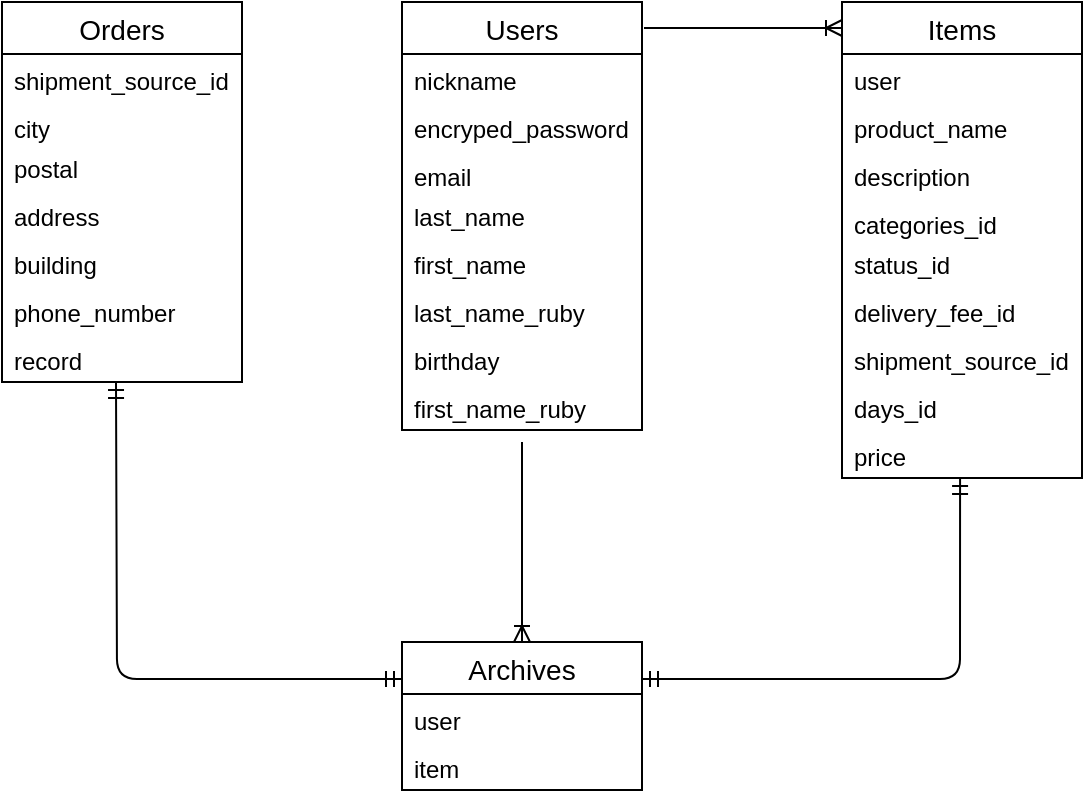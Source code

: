 <mxfile>
    <diagram id="RSz1pFfvVe4QZfUvA9tp" name="ページ1">
        <mxGraphModel dx="856" dy="515" grid="1" gridSize="10" guides="1" tooltips="1" connect="1" arrows="1" fold="1" page="1" pageScale="1" pageWidth="850" pageHeight="1100" math="0" shadow="0">
            <root>
                <mxCell id="0"/>
                <mxCell id="1" parent="0"/>
                <mxCell id="3" value="Users" style="swimlane;fontStyle=0;childLayout=stackLayout;horizontal=1;startSize=26;horizontalStack=0;resizeParent=1;resizeParentMax=0;resizeLast=0;collapsible=1;marginBottom=0;align=center;fontSize=14;" parent="1" vertex="1">
                    <mxGeometry x="220" y="120" width="120" height="214" as="geometry">
                        <mxRectangle x="40" y="200" width="50" height="26" as="alternateBounds"/>
                    </mxGeometry>
                </mxCell>
                <mxCell id="4" value="nickname" style="text;strokeColor=none;fillColor=none;spacingLeft=4;spacingRight=4;overflow=hidden;rotatable=0;points=[[0,0.5],[1,0.5]];portConstraint=eastwest;fontSize=12;" parent="3" vertex="1">
                    <mxGeometry y="26" width="120" height="24" as="geometry"/>
                </mxCell>
                <mxCell id="6" value="encryped_password" style="text;strokeColor=none;fillColor=none;spacingLeft=4;spacingRight=4;overflow=hidden;rotatable=0;points=[[0,0.5],[1,0.5]];portConstraint=eastwest;fontSize=12;" parent="3" vertex="1">
                    <mxGeometry y="50" width="120" height="24" as="geometry"/>
                </mxCell>
                <mxCell id="5" value="email" style="text;strokeColor=none;fillColor=none;spacingLeft=4;spacingRight=4;overflow=hidden;rotatable=0;points=[[0,0.5],[1,0.5]];portConstraint=eastwest;fontSize=12;" parent="3" vertex="1">
                    <mxGeometry y="74" width="120" height="20" as="geometry"/>
                </mxCell>
                <mxCell id="9" value="last_name" style="text;strokeColor=none;fillColor=none;spacingLeft=4;spacingRight=4;overflow=hidden;rotatable=0;points=[[0,0.5],[1,0.5]];portConstraint=eastwest;fontSize=12;" parent="3" vertex="1">
                    <mxGeometry y="94" width="120" height="24" as="geometry"/>
                </mxCell>
                <mxCell id="67" value="first_name" style="text;strokeColor=none;fillColor=none;spacingLeft=4;spacingRight=4;overflow=hidden;rotatable=0;points=[[0,0.5],[1,0.5]];portConstraint=eastwest;fontSize=12;" parent="3" vertex="1">
                    <mxGeometry y="118" width="120" height="24" as="geometry"/>
                </mxCell>
                <mxCell id="10" value="last_name_ruby" style="text;strokeColor=none;fillColor=none;spacingLeft=4;spacingRight=4;overflow=hidden;rotatable=0;points=[[0,0.5],[1,0.5]];portConstraint=eastwest;fontSize=12;" parent="3" vertex="1">
                    <mxGeometry y="142" width="120" height="24" as="geometry"/>
                </mxCell>
                <mxCell id="11" value="birthday" style="text;strokeColor=none;fillColor=none;spacingLeft=4;spacingRight=4;overflow=hidden;rotatable=0;points=[[0,0.5],[1,0.5]];portConstraint=eastwest;fontSize=12;" parent="3" vertex="1">
                    <mxGeometry y="166" width="120" height="24" as="geometry"/>
                </mxCell>
                <mxCell id="68" value="first_name_ruby" style="text;strokeColor=none;fillColor=none;spacingLeft=4;spacingRight=4;overflow=hidden;rotatable=0;points=[[0,0.5],[1,0.5]];portConstraint=eastwest;fontSize=12;" parent="3" vertex="1">
                    <mxGeometry y="190" width="120" height="24" as="geometry"/>
                </mxCell>
                <mxCell id="12" value="Items" style="swimlane;fontStyle=0;childLayout=stackLayout;horizontal=1;startSize=26;horizontalStack=0;resizeParent=1;resizeParentMax=0;resizeLast=0;collapsible=1;marginBottom=0;align=center;fontSize=14;" parent="1" vertex="1">
                    <mxGeometry x="440" y="120" width="120" height="238" as="geometry">
                        <mxRectangle x="40" y="200" width="50" height="26" as="alternateBounds"/>
                    </mxGeometry>
                </mxCell>
                <mxCell id="44" value="user" style="text;strokeColor=none;fillColor=none;spacingLeft=4;spacingRight=4;overflow=hidden;rotatable=0;points=[[0,0.5],[1,0.5]];portConstraint=eastwest;fontSize=12;" parent="12" vertex="1">
                    <mxGeometry y="26" width="120" height="24" as="geometry"/>
                </mxCell>
                <mxCell id="13" value="product_name" style="text;strokeColor=none;fillColor=none;spacingLeft=4;spacingRight=4;overflow=hidden;rotatable=0;points=[[0,0.5],[1,0.5]];portConstraint=eastwest;fontSize=12;" parent="12" vertex="1">
                    <mxGeometry y="50" width="120" height="24" as="geometry"/>
                </mxCell>
                <mxCell id="14" value="description" style="text;strokeColor=none;fillColor=none;spacingLeft=4;spacingRight=4;overflow=hidden;rotatable=0;points=[[0,0.5],[1,0.5]];portConstraint=eastwest;fontSize=12;" parent="12" vertex="1">
                    <mxGeometry y="74" width="120" height="24" as="geometry"/>
                </mxCell>
                <mxCell id="15" value="categories_id" style="text;strokeColor=none;fillColor=none;spacingLeft=4;spacingRight=4;overflow=hidden;rotatable=0;points=[[0,0.5],[1,0.5]];portConstraint=eastwest;fontSize=12;" parent="12" vertex="1">
                    <mxGeometry y="98" width="120" height="20" as="geometry"/>
                </mxCell>
                <mxCell id="16" value="status_id" style="text;strokeColor=none;fillColor=none;spacingLeft=4;spacingRight=4;overflow=hidden;rotatable=0;points=[[0,0.5],[1,0.5]];portConstraint=eastwest;fontSize=12;" parent="12" vertex="1">
                    <mxGeometry y="118" width="120" height="24" as="geometry"/>
                </mxCell>
                <mxCell id="17" value="delivery_fee_id" style="text;strokeColor=none;fillColor=none;spacingLeft=4;spacingRight=4;overflow=hidden;rotatable=0;points=[[0,0.5],[1,0.5]];portConstraint=eastwest;fontSize=12;" parent="12" vertex="1">
                    <mxGeometry y="142" width="120" height="24" as="geometry"/>
                </mxCell>
                <mxCell id="18" value="shipment_source_id" style="text;strokeColor=none;fillColor=none;spacingLeft=4;spacingRight=4;overflow=hidden;rotatable=0;points=[[0,0.5],[1,0.5]];portConstraint=eastwest;fontSize=12;" parent="12" vertex="1">
                    <mxGeometry y="166" width="120" height="24" as="geometry"/>
                </mxCell>
                <mxCell id="19" value="days_id" style="text;strokeColor=none;fillColor=none;spacingLeft=4;spacingRight=4;overflow=hidden;rotatable=0;points=[[0,0.5],[1,0.5]];portConstraint=eastwest;fontSize=12;" parent="12" vertex="1">
                    <mxGeometry y="190" width="120" height="24" as="geometry"/>
                </mxCell>
                <mxCell id="20" value="price" style="text;strokeColor=none;fillColor=none;spacingLeft=4;spacingRight=4;overflow=hidden;rotatable=0;points=[[0,0.5],[1,0.5]];portConstraint=eastwest;fontSize=12;" parent="12" vertex="1">
                    <mxGeometry y="214" width="120" height="24" as="geometry"/>
                </mxCell>
                <mxCell id="21" value="Archives" style="swimlane;fontStyle=0;childLayout=stackLayout;horizontal=1;startSize=26;horizontalStack=0;resizeParent=1;resizeParentMax=0;resizeLast=0;collapsible=1;marginBottom=0;align=center;fontSize=14;" parent="1" vertex="1">
                    <mxGeometry x="220" y="440" width="120" height="74" as="geometry">
                        <mxRectangle x="40" y="200" width="50" height="26" as="alternateBounds"/>
                    </mxGeometry>
                </mxCell>
                <mxCell id="22" value="user" style="text;strokeColor=none;fillColor=none;spacingLeft=4;spacingRight=4;overflow=hidden;rotatable=0;points=[[0,0.5],[1,0.5]];portConstraint=eastwest;fontSize=12;" parent="21" vertex="1">
                    <mxGeometry y="26" width="120" height="24" as="geometry"/>
                </mxCell>
                <mxCell id="23" value="item" style="text;strokeColor=none;fillColor=none;spacingLeft=4;spacingRight=4;overflow=hidden;rotatable=0;points=[[0,0.5],[1,0.5]];portConstraint=eastwest;fontSize=12;" parent="21" vertex="1">
                    <mxGeometry y="50" width="120" height="24" as="geometry"/>
                </mxCell>
                <mxCell id="34" value="Orders" style="swimlane;fontStyle=0;childLayout=stackLayout;horizontal=1;startSize=26;horizontalStack=0;resizeParent=1;resizeParentMax=0;resizeLast=0;collapsible=1;marginBottom=0;align=center;fontSize=14;" parent="1" vertex="1">
                    <mxGeometry x="20" y="120" width="120" height="190" as="geometry">
                        <mxRectangle x="40" y="200" width="50" height="26" as="alternateBounds"/>
                    </mxGeometry>
                </mxCell>
                <mxCell id="36" value="shipment_source_id" style="text;strokeColor=none;fillColor=none;spacingLeft=4;spacingRight=4;overflow=hidden;rotatable=0;points=[[0,0.5],[1,0.5]];portConstraint=eastwest;fontSize=12;" parent="34" vertex="1">
                    <mxGeometry y="26" width="120" height="24" as="geometry"/>
                </mxCell>
                <mxCell id="37" value="city" style="text;strokeColor=none;fillColor=none;spacingLeft=4;spacingRight=4;overflow=hidden;rotatable=0;points=[[0,0.5],[1,0.5]];portConstraint=eastwest;fontSize=12;" parent="34" vertex="1">
                    <mxGeometry y="50" width="120" height="20" as="geometry"/>
                </mxCell>
                <mxCell id="35" value="postal" style="text;strokeColor=none;fillColor=none;spacingLeft=4;spacingRight=4;overflow=hidden;rotatable=0;points=[[0,0.5],[1,0.5]];portConstraint=eastwest;fontSize=12;" parent="34" vertex="1">
                    <mxGeometry y="70" width="120" height="24" as="geometry"/>
                </mxCell>
                <mxCell id="38" value="address" style="text;strokeColor=none;fillColor=none;spacingLeft=4;spacingRight=4;overflow=hidden;rotatable=0;points=[[0,0.5],[1,0.5]];portConstraint=eastwest;fontSize=12;" parent="34" vertex="1">
                    <mxGeometry y="94" width="120" height="24" as="geometry"/>
                </mxCell>
                <mxCell id="39" value="building" style="text;strokeColor=none;fillColor=none;spacingLeft=4;spacingRight=4;overflow=hidden;rotatable=0;points=[[0,0.5],[1,0.5]];portConstraint=eastwest;fontSize=12;" parent="34" vertex="1">
                    <mxGeometry y="118" width="120" height="24" as="geometry"/>
                </mxCell>
                <mxCell id="40" value="phone_number" style="text;strokeColor=none;fillColor=none;spacingLeft=4;spacingRight=4;overflow=hidden;rotatable=0;points=[[0,0.5],[1,0.5]];portConstraint=eastwest;fontSize=12;" parent="34" vertex="1">
                    <mxGeometry y="142" width="120" height="24" as="geometry"/>
                </mxCell>
                <mxCell id="69" value="record" style="text;strokeColor=none;fillColor=none;spacingLeft=4;spacingRight=4;overflow=hidden;rotatable=0;points=[[0,0.5],[1,0.5]];portConstraint=eastwest;fontSize=12;" parent="34" vertex="1">
                    <mxGeometry y="166" width="120" height="24" as="geometry"/>
                </mxCell>
                <mxCell id="55" value="" style="fontSize=12;html=1;endArrow=ERoneToMany;entryX=0.5;entryY=0;entryDx=0;entryDy=0;" parent="1" target="21" edge="1">
                    <mxGeometry width="100" height="100" relative="1" as="geometry">
                        <mxPoint x="280" y="340" as="sourcePoint"/>
                        <mxPoint x="350" y="120" as="targetPoint"/>
                    </mxGeometry>
                </mxCell>
                <mxCell id="56" value="" style="fontSize=12;html=1;endArrow=ERoneToMany;" parent="1" edge="1">
                    <mxGeometry width="100" height="100" relative="1" as="geometry">
                        <mxPoint x="341" y="133" as="sourcePoint"/>
                        <mxPoint x="440" y="133" as="targetPoint"/>
                    </mxGeometry>
                </mxCell>
                <mxCell id="65" value="" style="edgeStyle=orthogonalEdgeStyle;fontSize=12;html=1;endArrow=ERmandOne;startArrow=ERmandOne;exitX=0;exitY=0.25;exitDx=0;exitDy=0;" parent="1" source="21" edge="1">
                    <mxGeometry width="100" height="100" relative="1" as="geometry">
                        <mxPoint x="290" y="510" as="sourcePoint"/>
                        <mxPoint x="77" y="310" as="targetPoint"/>
                    </mxGeometry>
                </mxCell>
                <mxCell id="66" value="" style="edgeStyle=orthogonalEdgeStyle;fontSize=12;html=1;endArrow=ERmandOne;startArrow=ERmandOne;entryX=0.492;entryY=1;entryDx=0;entryDy=0;entryPerimeter=0;exitX=1;exitY=0.25;exitDx=0;exitDy=0;" parent="1" source="21" target="20" edge="1">
                    <mxGeometry width="100" height="100" relative="1" as="geometry">
                        <mxPoint x="290" y="510" as="sourcePoint"/>
                        <mxPoint x="390" y="410" as="targetPoint"/>
                    </mxGeometry>
                </mxCell>
            </root>
        </mxGraphModel>
    </diagram>
</mxfile>